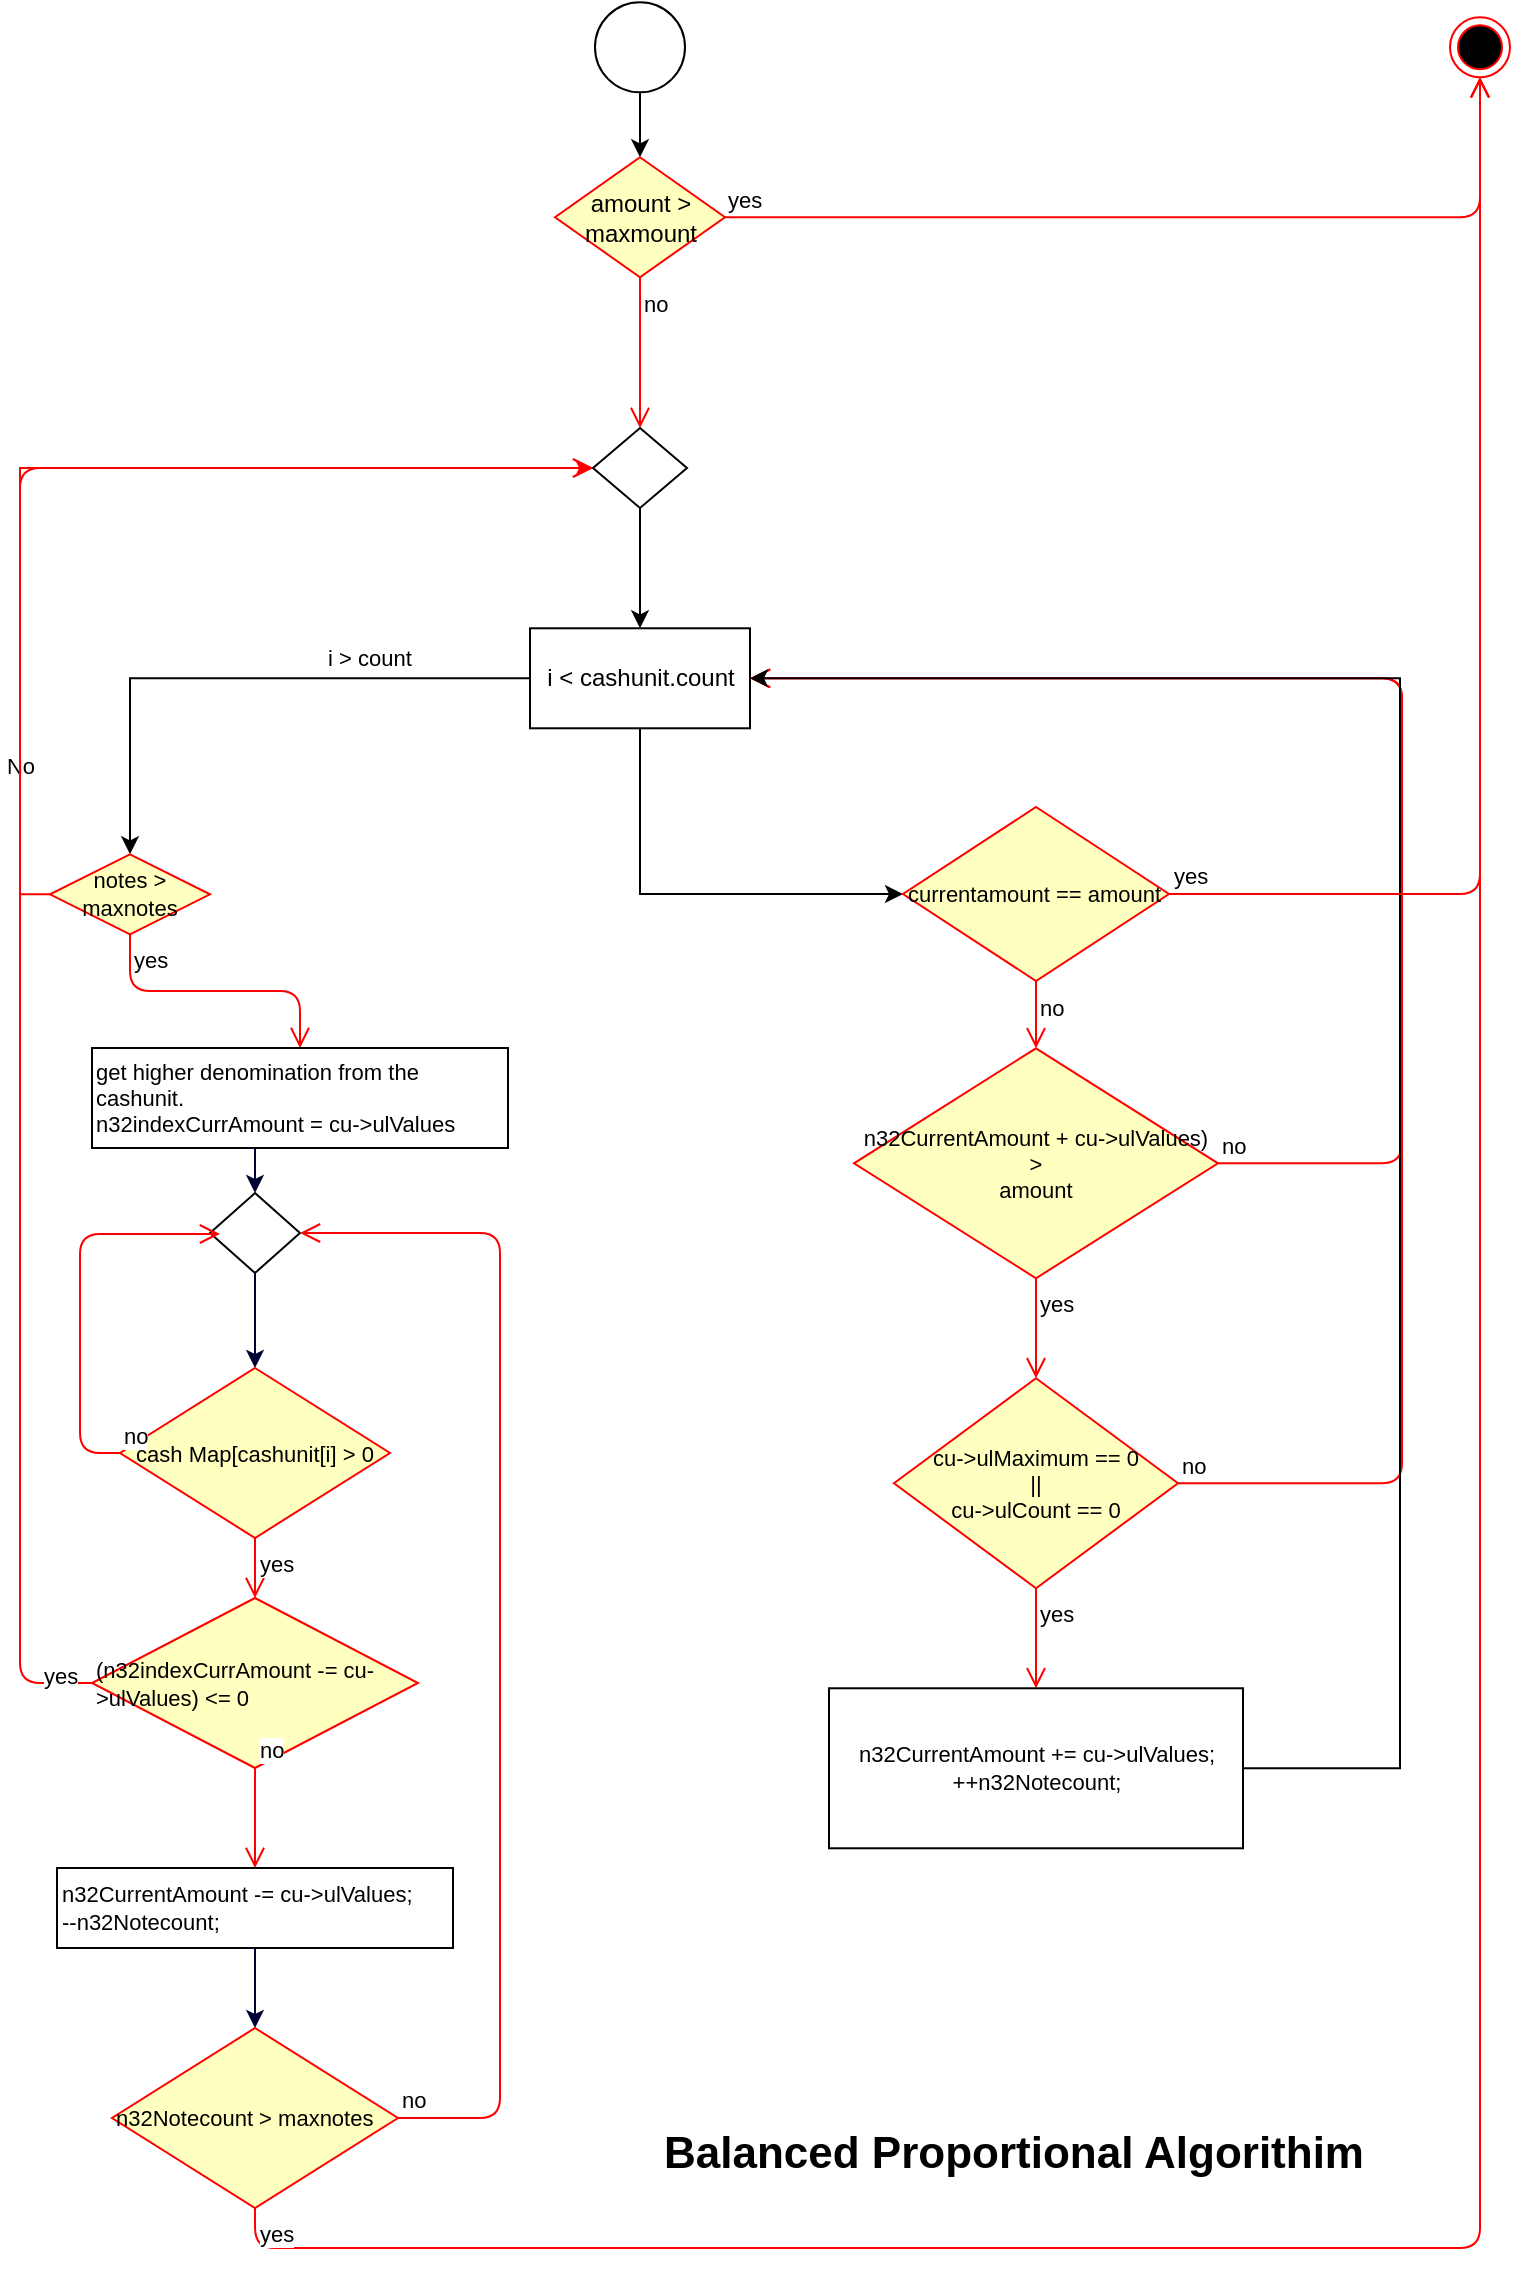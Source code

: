 <mxfile version="10.8.0" type="github"><diagram id="F7ZA-cuWQBr37nU4gj8b" name="Page-1"><mxGraphModel dx="1162" dy="1765" grid="1" gridSize="10" guides="1" tooltips="1" connect="1" arrows="1" fold="1" page="1" pageScale="1" pageWidth="827" pageHeight="1169" math="0" shadow="0"><root><mxCell id="0"/><mxCell id="1" parent="0"/><mxCell id="fQ70Ek-qGwEN7iOtgEUb-6" style="edgeStyle=orthogonalEdgeStyle;rounded=0;orthogonalLoop=1;jettySize=auto;html=1;entryX=0.5;entryY=0;entryDx=0;entryDy=0;" edge="1" parent="1" source="fQ70Ek-qGwEN7iOtgEUb-1" target="fQ70Ek-qGwEN7iOtgEUb-3"><mxGeometry relative="1" as="geometry"/></mxCell><mxCell id="fQ70Ek-qGwEN7iOtgEUb-1" value="" style="ellipse;whiteSpace=wrap;html=1;aspect=fixed;" vertex="1" parent="1"><mxGeometry x="327.5" y="-1132.857" width="45" height="45" as="geometry"/></mxCell><mxCell id="fQ70Ek-qGwEN7iOtgEUb-2" value="" style="ellipse;html=1;shape=endState;fillColor=#000000;strokeColor=#ff0000;" vertex="1" parent="1"><mxGeometry x="755" y="-1125.357" width="30" height="30" as="geometry"/></mxCell><mxCell id="fQ70Ek-qGwEN7iOtgEUb-3" value="amount &amp;gt; maxmount" style="rhombus;whiteSpace=wrap;html=1;fillColor=#ffffc0;strokeColor=#ff0000;" vertex="1" parent="1"><mxGeometry x="307.5" y="-1055.357" width="85" height="60" as="geometry"/></mxCell><mxCell id="fQ70Ek-qGwEN7iOtgEUb-4" value="yes" style="edgeStyle=orthogonalEdgeStyle;html=1;align=left;verticalAlign=bottom;endArrow=open;endSize=8;strokeColor=#ff0000;entryX=0.5;entryY=1;entryDx=0;entryDy=0;" edge="1" source="fQ70Ek-qGwEN7iOtgEUb-3" parent="1" target="fQ70Ek-qGwEN7iOtgEUb-2"><mxGeometry x="-1" relative="1" as="geometry"><mxPoint x="465" y="-995.357" as="targetPoint"/></mxGeometry></mxCell><mxCell id="fQ70Ek-qGwEN7iOtgEUb-5" value="no" style="edgeStyle=orthogonalEdgeStyle;html=1;align=left;verticalAlign=top;endArrow=open;endSize=8;strokeColor=#ff0000;entryX=0.5;entryY=0;entryDx=0;entryDy=0;" edge="1" source="fQ70Ek-qGwEN7iOtgEUb-3" parent="1" target="fQ70Ek-qGwEN7iOtgEUb-21"><mxGeometry x="-1" relative="1" as="geometry"><mxPoint x="350" y="-930" as="targetPoint"/></mxGeometry></mxCell><mxCell id="fQ70Ek-qGwEN7iOtgEUb-11" style="edgeStyle=orthogonalEdgeStyle;rounded=0;orthogonalLoop=1;jettySize=auto;html=1;entryX=0;entryY=0.5;entryDx=0;entryDy=0;exitX=0.5;exitY=1;exitDx=0;exitDy=0;" edge="1" parent="1" source="fQ70Ek-qGwEN7iOtgEUb-7" target="fQ70Ek-qGwEN7iOtgEUb-50"><mxGeometry relative="1" as="geometry"><mxPoint x="566" y="-769.857" as="sourcePoint"/><Array as="points"><mxPoint x="350" y="-687"/></Array></mxGeometry></mxCell><mxCell id="fQ70Ek-qGwEN7iOtgEUb-24" style="edgeStyle=orthogonalEdgeStyle;rounded=0;orthogonalLoop=1;jettySize=auto;html=1;entryX=0.5;entryY=0;entryDx=0;entryDy=0;fontSize=11;" edge="1" parent="1" source="fQ70Ek-qGwEN7iOtgEUb-7" target="fQ70Ek-qGwEN7iOtgEUb-17"><mxGeometry relative="1" as="geometry"/></mxCell><mxCell id="fQ70Ek-qGwEN7iOtgEUb-7" value="i &amp;lt; cashunit.count" style="html=1;" vertex="1" parent="1"><mxGeometry x="295" y="-819.857" width="110" height="50" as="geometry"/></mxCell><mxCell id="fQ70Ek-qGwEN7iOtgEUb-8" value="n32CurrentAmount + cu-&amp;gt;ulValues) &lt;br&gt;&amp;gt; &lt;br&gt;amount" style="rhombus;html=1;fillColor=#ffffc0;strokeColor=#ff0000;fontSize=11;whiteSpace=wrap;" vertex="1" parent="1"><mxGeometry x="457" y="-609.857" width="182" height="115" as="geometry"/></mxCell><mxCell id="fQ70Ek-qGwEN7iOtgEUb-9" value="no" style="edgeStyle=orthogonalEdgeStyle;html=1;align=left;verticalAlign=bottom;endArrow=open;endSize=8;strokeColor=#ff0000;entryX=1;entryY=0.5;entryDx=0;entryDy=0;" edge="1" source="fQ70Ek-qGwEN7iOtgEUb-8" parent="1" target="fQ70Ek-qGwEN7iOtgEUb-7"><mxGeometry x="-1" relative="1" as="geometry"><mxPoint x="350" y="-770" as="targetPoint"/><Array as="points"><mxPoint x="731" y="-552"/><mxPoint x="731" y="-795"/></Array></mxGeometry></mxCell><mxCell id="fQ70Ek-qGwEN7iOtgEUb-10" value="yes" style="edgeStyle=orthogonalEdgeStyle;html=1;align=left;verticalAlign=top;endArrow=open;endSize=8;strokeColor=#ff0000;entryX=0.5;entryY=0;entryDx=0;entryDy=0;" edge="1" source="fQ70Ek-qGwEN7iOtgEUb-8" parent="1" target="fQ70Ek-qGwEN7iOtgEUb-12"><mxGeometry x="-1" relative="1" as="geometry"><mxPoint x="554" y="-449.857" as="targetPoint"/></mxGeometry></mxCell><mxCell id="fQ70Ek-qGwEN7iOtgEUb-12" value="cu-&amp;gt;ulMaximum == 0 &lt;br&gt;|| &lt;br&gt;cu-&amp;gt;ulCount == 0" style="rhombus;whiteSpace=wrap;html=1;fillColor=#ffffc0;strokeColor=#ff0000;fontSize=11;" vertex="1" parent="1"><mxGeometry x="477" y="-444.857" width="142" height="105" as="geometry"/></mxCell><mxCell id="fQ70Ek-qGwEN7iOtgEUb-13" value="no" style="edgeStyle=orthogonalEdgeStyle;html=1;align=left;verticalAlign=bottom;endArrow=open;endSize=8;strokeColor=#ff0000;fontSize=11;entryX=1;entryY=0.5;entryDx=0;entryDy=0;" edge="1" source="fQ70Ek-qGwEN7iOtgEUb-12" parent="1" target="fQ70Ek-qGwEN7iOtgEUb-7"><mxGeometry x="-1" relative="1" as="geometry"><mxPoint x="621" y="-769.857" as="targetPoint"/><Array as="points"><mxPoint x="731" y="-497"/><mxPoint x="731" y="-795"/><mxPoint x="548" y="-795"/></Array></mxGeometry></mxCell><mxCell id="fQ70Ek-qGwEN7iOtgEUb-14" value="yes" style="edgeStyle=orthogonalEdgeStyle;html=1;align=left;verticalAlign=top;endArrow=open;endSize=8;strokeColor=#ff0000;fontSize=11;entryX=0.5;entryY=0;entryDx=0;entryDy=0;" edge="1" source="fQ70Ek-qGwEN7iOtgEUb-12" parent="1" target="fQ70Ek-qGwEN7iOtgEUb-15"><mxGeometry x="-1" relative="1" as="geometry"><mxPoint x="567" y="-169.857" as="targetPoint"/></mxGeometry></mxCell><mxCell id="fQ70Ek-qGwEN7iOtgEUb-16" style="edgeStyle=orthogonalEdgeStyle;rounded=0;orthogonalLoop=1;jettySize=auto;html=1;fontSize=11;entryX=1;entryY=0.5;entryDx=0;entryDy=0;" edge="1" parent="1" source="fQ70Ek-qGwEN7iOtgEUb-15" target="fQ70Ek-qGwEN7iOtgEUb-7"><mxGeometry relative="1" as="geometry"><mxPoint x="405" y="-799.857" as="targetPoint"/><Array as="points"><mxPoint x="730" y="-355"/><mxPoint x="730" y="-795"/><mxPoint x="510" y="-795"/></Array></mxGeometry></mxCell><mxCell id="fQ70Ek-qGwEN7iOtgEUb-15" value="&lt;div&gt;n32CurrentAmount += cu-&amp;gt;ulValues;&lt;/div&gt;&lt;div&gt;++n32Notecount;&lt;/div&gt;" style="html=1;fontSize=11;" vertex="1" parent="1"><mxGeometry x="444.5" y="-289.857" width="207" height="80" as="geometry"/></mxCell><mxCell id="fQ70Ek-qGwEN7iOtgEUb-25" style="edgeStyle=orthogonalEdgeStyle;rounded=0;orthogonalLoop=1;jettySize=auto;html=1;entryX=0;entryY=0.5;entryDx=0;entryDy=0;fontSize=11;fillColor=#e51400;strokeColor=#FF0000;" edge="1" parent="1" source="fQ70Ek-qGwEN7iOtgEUb-17" target="fQ70Ek-qGwEN7iOtgEUb-21"><mxGeometry relative="1" as="geometry"><Array as="points"><mxPoint x="40" y="-687"/><mxPoint x="40" y="-900"/></Array></mxGeometry></mxCell><mxCell id="fQ70Ek-qGwEN7iOtgEUb-26" value="No" style="text;html=1;resizable=0;points=[];align=center;verticalAlign=middle;labelBackgroundColor=#ffffff;fontSize=11;" vertex="1" connectable="0" parent="fQ70Ek-qGwEN7iOtgEUb-25"><mxGeometry x="-0.692" relative="1" as="geometry"><mxPoint as="offset"/></mxGeometry></mxCell><mxCell id="fQ70Ek-qGwEN7iOtgEUb-17" value="notes &amp;gt; maxnotes" style="rhombus;whiteSpace=wrap;html=1;fillColor=#ffffc0;strokeColor=#ff0000;fontSize=11;" vertex="1" parent="1"><mxGeometry x="55" y="-706.857" width="80" height="40" as="geometry"/></mxCell><mxCell id="fQ70Ek-qGwEN7iOtgEUb-19" value="yes" style="edgeStyle=orthogonalEdgeStyle;html=1;align=left;verticalAlign=top;endArrow=open;endSize=8;strokeColor=#ff0000;fontSize=11;entryX=0.5;entryY=0;entryDx=0;entryDy=0;" edge="1" source="fQ70Ek-qGwEN7iOtgEUb-17" parent="1" target="fQ70Ek-qGwEN7iOtgEUb-29"><mxGeometry x="-1" relative="1" as="geometry"><mxPoint x="95" y="-606.857" as="targetPoint"/></mxGeometry></mxCell><mxCell id="fQ70Ek-qGwEN7iOtgEUb-22" style="edgeStyle=orthogonalEdgeStyle;rounded=0;orthogonalLoop=1;jettySize=auto;html=1;entryX=0.5;entryY=0;entryDx=0;entryDy=0;fontSize=11;" edge="1" parent="1" source="fQ70Ek-qGwEN7iOtgEUb-21" target="fQ70Ek-qGwEN7iOtgEUb-7"><mxGeometry relative="1" as="geometry"/></mxCell><mxCell id="fQ70Ek-qGwEN7iOtgEUb-21" value="" style="rhombus;whiteSpace=wrap;html=1;fontSize=11;" vertex="1" parent="1"><mxGeometry x="326.5" y="-920" width="47" height="40" as="geometry"/></mxCell><mxCell id="fQ70Ek-qGwEN7iOtgEUb-37" style="edgeStyle=orthogonalEdgeStyle;rounded=0;orthogonalLoop=1;jettySize=auto;html=1;exitX=0.5;exitY=1;exitDx=0;exitDy=0;entryX=0.5;entryY=0;entryDx=0;entryDy=0;strokeColor=#000033;fontSize=11;" edge="1" parent="1" source="fQ70Ek-qGwEN7iOtgEUb-27" target="fQ70Ek-qGwEN7iOtgEUb-34"><mxGeometry relative="1" as="geometry"/></mxCell><mxCell id="fQ70Ek-qGwEN7iOtgEUb-27" value="" style="rhombus;whiteSpace=wrap;html=1;fontSize=11;" vertex="1" parent="1"><mxGeometry x="135" y="-537.5" width="45" height="40" as="geometry"/></mxCell><mxCell id="fQ70Ek-qGwEN7iOtgEUb-28" value="i &amp;gt; count" style="text;html=1;strokeColor=none;fillColor=none;align=center;verticalAlign=middle;whiteSpace=wrap;rounded=0;fontSize=11;" vertex="1" parent="1"><mxGeometry x="180" y="-810" width="70" height="10" as="geometry"/></mxCell><mxCell id="fQ70Ek-qGwEN7iOtgEUb-38" style="edgeStyle=orthogonalEdgeStyle;rounded=0;orthogonalLoop=1;jettySize=auto;html=1;exitX=0.5;exitY=1;exitDx=0;exitDy=0;entryX=0.5;entryY=0;entryDx=0;entryDy=0;strokeColor=#000033;fontSize=11;" edge="1" parent="1" source="fQ70Ek-qGwEN7iOtgEUb-29" target="fQ70Ek-qGwEN7iOtgEUb-27"><mxGeometry relative="1" as="geometry"/></mxCell><mxCell id="fQ70Ek-qGwEN7iOtgEUb-29" value="get higher denomination from the cashunit.&lt;br&gt;n32indexCurrAmount = cu-&amp;gt;ulValues&lt;br&gt;" style="rounded=0;whiteSpace=wrap;html=1;fontSize=11;align=left;" vertex="1" parent="1"><mxGeometry x="76" y="-610" width="208" height="50" as="geometry"/></mxCell><mxCell id="fQ70Ek-qGwEN7iOtgEUb-34" value="cash Map[cashunit[i] &amp;gt; 0" style="rhombus;whiteSpace=wrap;html=1;fillColor=#ffffc0;strokeColor=#ff0000;fontSize=11;" vertex="1" parent="1"><mxGeometry x="90" y="-450" width="135" height="85" as="geometry"/></mxCell><mxCell id="fQ70Ek-qGwEN7iOtgEUb-35" value="no" style="edgeStyle=orthogonalEdgeStyle;html=1;align=left;verticalAlign=bottom;endArrow=open;endSize=8;strokeColor=#ff0000;fontSize=11;" edge="1" source="fQ70Ek-qGwEN7iOtgEUb-34" parent="1"><mxGeometry x="-1" relative="1" as="geometry"><mxPoint x="140" y="-517" as="targetPoint"/><Array as="points"><mxPoint x="70" y="-407"/><mxPoint x="70" y="-517"/></Array></mxGeometry></mxCell><mxCell id="fQ70Ek-qGwEN7iOtgEUb-36" value="yes" style="edgeStyle=orthogonalEdgeStyle;html=1;align=left;verticalAlign=top;endArrow=open;endSize=8;strokeColor=#ff0000;fontSize=11;entryX=0.5;entryY=0;entryDx=0;entryDy=0;" edge="1" source="fQ70Ek-qGwEN7iOtgEUb-34" parent="1" target="fQ70Ek-qGwEN7iOtgEUb-39"><mxGeometry x="-1" relative="1" as="geometry"><mxPoint x="116" y="-340" as="targetPoint"/></mxGeometry></mxCell><mxCell id="fQ70Ek-qGwEN7iOtgEUb-39" value="(n32indexCurrAmount -= cu-&amp;gt;ulValues) &amp;lt;= 0" style="rhombus;whiteSpace=wrap;html=1;fillColor=#ffffc0;strokeColor=#ff0000;fontSize=11;align=left;" vertex="1" parent="1"><mxGeometry x="76" y="-335" width="163" height="85" as="geometry"/></mxCell><mxCell id="fQ70Ek-qGwEN7iOtgEUb-40" value="no" style="edgeStyle=orthogonalEdgeStyle;html=1;align=left;verticalAlign=bottom;endArrow=open;endSize=8;strokeColor=#ff0000;fontSize=11;" edge="1" source="fQ70Ek-qGwEN7iOtgEUb-39" parent="1" target="fQ70Ek-qGwEN7iOtgEUb-42"><mxGeometry x="-1" relative="1" as="geometry"><mxPoint x="285" y="-310" as="targetPoint"/><Array as="points"><mxPoint x="157" y="-250"/><mxPoint x="157" y="-250"/></Array></mxGeometry></mxCell><mxCell id="fQ70Ek-qGwEN7iOtgEUb-41" value="yes" style="edgeStyle=orthogonalEdgeStyle;html=1;align=left;verticalAlign=top;endArrow=open;endSize=8;strokeColor=#ff0000;fontSize=11;entryX=0;entryY=0.5;entryDx=0;entryDy=0;" edge="1" source="fQ70Ek-qGwEN7iOtgEUb-39" parent="1" target="fQ70Ek-qGwEN7iOtgEUb-21"><mxGeometry x="-0.944" y="-17" relative="1" as="geometry"><mxPoint x="145" y="-230" as="targetPoint"/><Array as="points"><mxPoint x="40" y="-292"/><mxPoint x="40" y="-900"/></Array><mxPoint as="offset"/></mxGeometry></mxCell><mxCell id="fQ70Ek-qGwEN7iOtgEUb-48" style="edgeStyle=orthogonalEdgeStyle;rounded=0;orthogonalLoop=1;jettySize=auto;html=1;exitX=0.5;exitY=1;exitDx=0;exitDy=0;entryX=0.5;entryY=0;entryDx=0;entryDy=0;strokeColor=#000033;fontSize=11;" edge="1" parent="1" source="fQ70Ek-qGwEN7iOtgEUb-42" target="fQ70Ek-qGwEN7iOtgEUb-45"><mxGeometry relative="1" as="geometry"/></mxCell><mxCell id="fQ70Ek-qGwEN7iOtgEUb-42" value="&lt;div&gt;n32CurrentAmount -= cu-&amp;gt;ulValues;&lt;/div&gt;&lt;div&gt;--n32Notecount;&lt;/div&gt;" style="html=1;fontSize=11;align=left;" vertex="1" parent="1"><mxGeometry x="58.5" y="-200" width="198" height="40" as="geometry"/></mxCell><mxCell id="fQ70Ek-qGwEN7iOtgEUb-45" value="n32Notecount &amp;gt; maxnotes" style="rhombus;whiteSpace=wrap;html=1;fillColor=#ffffc0;strokeColor=#ff0000;fontSize=11;align=left;" vertex="1" parent="1"><mxGeometry x="86" y="-120" width="143" height="90" as="geometry"/></mxCell><mxCell id="fQ70Ek-qGwEN7iOtgEUb-46" value="no" style="edgeStyle=orthogonalEdgeStyle;html=1;align=left;verticalAlign=bottom;endArrow=open;endSize=8;strokeColor=#ff0000;fontSize=11;entryX=1;entryY=0.5;entryDx=0;entryDy=0;" edge="1" source="fQ70Ek-qGwEN7iOtgEUb-45" parent="1" target="fQ70Ek-qGwEN7iOtgEUb-27"><mxGeometry x="-1" relative="1" as="geometry"><mxPoint x="248" y="-80" as="targetPoint"/><Array as="points"><mxPoint x="280" y="-75"/><mxPoint x="280" y="-517"/></Array></mxGeometry></mxCell><mxCell id="fQ70Ek-qGwEN7iOtgEUb-47" value="yes" style="edgeStyle=orthogonalEdgeStyle;html=1;align=left;verticalAlign=top;endArrow=open;endSize=8;strokeColor=#ff0000;fontSize=11;entryX=0.5;entryY=1;entryDx=0;entryDy=0;" edge="1" source="fQ70Ek-qGwEN7iOtgEUb-45" parent="1" target="fQ70Ek-qGwEN7iOtgEUb-2"><mxGeometry x="-1" relative="1" as="geometry"><mxPoint x="800" y="-250" as="targetPoint"/><Array as="points"><mxPoint x="157" y="-10"/><mxPoint x="770" y="-10"/></Array></mxGeometry></mxCell><mxCell id="fQ70Ek-qGwEN7iOtgEUb-50" value="currentamount == amount" style="rhombus;whiteSpace=wrap;html=1;fillColor=#ffffc0;strokeColor=#ff0000;fontSize=11;align=left;" vertex="1" parent="1"><mxGeometry x="481.5" y="-730.5" width="133" height="87" as="geometry"/></mxCell><mxCell id="fQ70Ek-qGwEN7iOtgEUb-51" value="yes" style="edgeStyle=orthogonalEdgeStyle;html=1;align=left;verticalAlign=bottom;endArrow=open;endSize=8;strokeColor=#ff0000;fontSize=11;" edge="1" source="fQ70Ek-qGwEN7iOtgEUb-50" parent="1" target="fQ70Ek-qGwEN7iOtgEUb-2"><mxGeometry x="-1" relative="1" as="geometry"><mxPoint x="657" y="-747" as="targetPoint"/></mxGeometry></mxCell><mxCell id="fQ70Ek-qGwEN7iOtgEUb-52" value="no" style="edgeStyle=orthogonalEdgeStyle;html=1;align=left;verticalAlign=top;endArrow=open;endSize=8;strokeColor=#ff0000;fontSize=11;" edge="1" source="fQ70Ek-qGwEN7iOtgEUb-50" parent="1" target="fQ70Ek-qGwEN7iOtgEUb-8"><mxGeometry x="-1" relative="1" as="geometry"><mxPoint x="517" y="-667" as="targetPoint"/></mxGeometry></mxCell><mxCell id="fQ70Ek-qGwEN7iOtgEUb-53" value="&lt;h1&gt;Balanced Proportional Algorithim&lt;/h1&gt;" style="text;html=1;strokeColor=none;fillColor=none;spacing=5;spacingTop=-20;whiteSpace=wrap;overflow=hidden;rounded=0;fontSize=11;align=left;" vertex="1" parent="1"><mxGeometry x="357" y="-75" width="382" height="40" as="geometry"/></mxCell></root></mxGraphModel></diagram></mxfile>